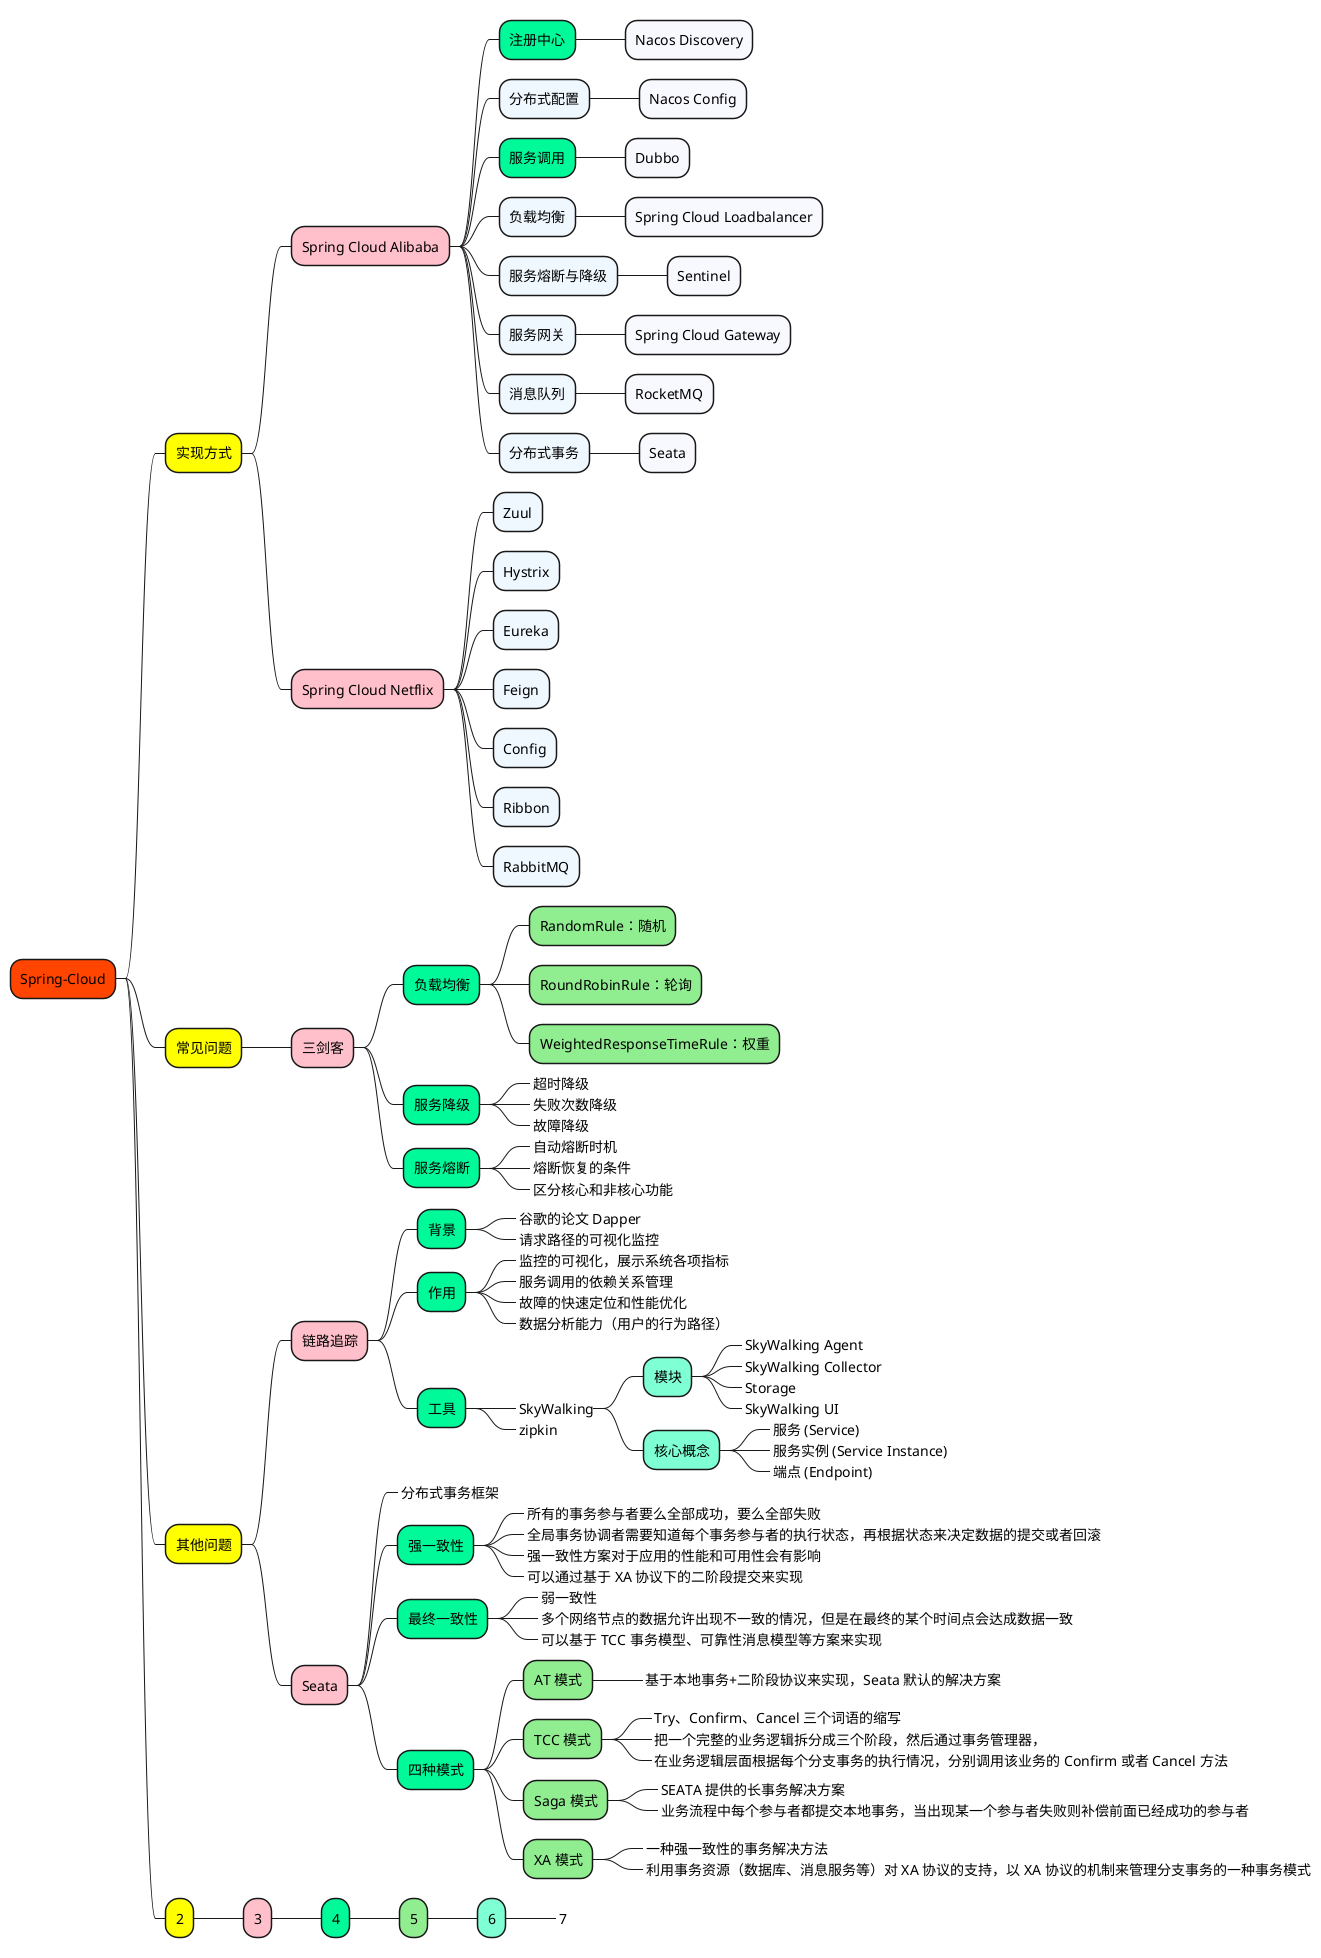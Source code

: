 @startmindmap

+[#OrangeRed] Spring-Cloud

++[#yellow] 实现方式

+++[#Pink] Spring Cloud Alibaba
++++[#MediumSpringGreen] 注册中心
+++++[#GhostWhite] Nacos Discovery
++++[#AliceBlue] 分布式配置
+++++[#GhostWhite] Nacos Config
++++[#MediumSpringGreen] 服务调用
+++++[#GhostWhite] Dubbo
++++[#AliceBlue] 负载均衡
+++++[#GhostWhite] Spring Cloud Loadbalancer
++++[#AliceBlue] 服务熔断与降级
+++++[#GhostWhite] Sentinel
++++[#AliceBlue] 服务网关
+++++[#GhostWhite] Spring Cloud Gateway
++++[#AliceBlue] 消息队列
+++++[#GhostWhite] RocketMQ
++++[#AliceBlue] 分布式事务
+++++[#GhostWhite] Seata


+++[#Pink] Spring Cloud Netflix
++++[#AliceBlue] Zuul
++++[#AliceBlue] Hystrix
++++[#AliceBlue] Eureka
++++[#AliceBlue] Feign
++++[#AliceBlue] Config
++++[#AliceBlue] Ribbon
++++[#AliceBlue] RabbitMQ


++[#yellow] 常见问题

+++[#Pink] 三剑客

++++[#MediumSpringGreen] 负载均衡
+++++[#LightGreen] RandomRule：随机
+++++[#LightGreen] RoundRobinRule：轮询
+++++[#LightGreen] WeightedResponseTimeRule：权重

++++[#MediumSpringGreen] 服务降级
+++++[#LightGreen]_ 超时降级
+++++[#LightGreen]_ 失败次数降级
+++++[#LightGreen]_ 故障降级

++++[#MediumSpringGreen] 服务熔断
+++++[#LightGreen]_ 自动熔断时机
+++++[#LightGreen]_ 熔断恢复的条件
+++++[#LightGreen]_ 区分核心和非核心功能


++[#yellow] 其他问题

+++[#Pink] 链路追踪

++++[#MediumSpringGreen] 背景
+++++[#GhostWhite]_ 谷歌的论文 Dapper
+++++[#GhostWhite]_ 请求路径的可视化监控

++++[#MediumSpringGreen] 作用
+++++[#GhostWhite]_ 监控的可视化，展示系统各项指标
+++++[#GhostWhite]_ 服务调用的依赖关系管理
+++++[#GhostWhite]_ 故障的快速定位和性能优化
+++++[#GhostWhite]_ 数据分析能力（用户的行为路径）

++++[#MediumSpringGreen] 工具
+++++[#GhostWhite]_ SkyWalking
++++++[#Aquamarine] 模块
+++++++[#Aquamarine]_ SkyWalking Agent
+++++++[#Aquamarine]_ SkyWalking Collector
+++++++[#Aquamarine]_ Storage
+++++++[#Aquamarine]_ SkyWalking UI
++++++[#Aquamarine] 核心概念
+++++++[#Aquamarine]_ 服务 (Service)
+++++++[#Aquamarine]_ 服务实例 (Service Instance)
+++++++[#Aquamarine]_ 端点 (Endpoint)
+++++[#GhostWhite]_ zipkin


+++[#Pink] Seata

++++[#MediumSpringGreen]_ 分布式事务框架

++++[#MediumSpringGreen] 强一致性
+++++[#LightGreen]_ 所有的事务参与者要么全部成功，要么全部失败
+++++[#LightGreen]_ 全局事务协调者需要知道每个事务参与者的执行状态，再根据状态来决定数据的提交或者回滚
+++++[#LightGreen]_ 强一致性方案对于应用的性能和可用性会有影响
+++++[#LightGreen]_ 可以通过基于 XA 协议下的二阶段提交来实现

++++[#MediumSpringGreen] 最终一致性
+++++[#LightGreen]_ 弱一致性
+++++[#LightGreen]_ 多个网络节点的数据允许出现不一致的情况，但是在最终的某个时间点会达成数据一致
+++++[#LightGreen]_ 可以基于 TCC 事务模型、可靠性消息模型等方案来实现

++++[#MediumSpringGreen] 四种模式
+++++[#LightGreen] AT 模式
++++++[#Aquamarine]_ 基于本地事务+二阶段协议来实现，Seata 默认的解决方案
+++++[#LightGreen] TCC 模式
++++++[#Aquamarine]_ Try、Confirm、Cancel 三个词语的缩写
++++++[#Aquamarine]_ 把一个完整的业务逻辑拆分成三个阶段，然后通过事务管理器，
++++++[#Aquamarine]_ 在业务逻辑层面根据每个分支事务的执行情况，分别调用该业务的 Confirm 或者 Cancel 方法
+++++[#LightGreen] Saga 模式
++++++[#Aquamarine]_ SEATA 提供的长事务解决方案
++++++[#Aquamarine]_ 业务流程中每个参与者都提交本地事务，当出现某一个参与者失败则补偿前面已经成功的参与者
+++++[#LightGreen] XA 模式
++++++[#Aquamarine]_ 一种强一致性的事务解决方法
++++++[#Aquamarine]_ 利用事务资源（数据库、消息服务等）对 XA 协议的支持，以 XA 协议的机制来管理分支事务的一种事务模式



++[#yellow] 2

+++[#Pink] 3

++++[#MediumSpringGreen] 4
+++++[#LightGreen] 5
++++++[#Aquamarine] 6
+++++++[#Aquamarine]_ 7


'skywalking简单原理 https://www.jianshu.com/p/e29973236ffb


@endmindmap